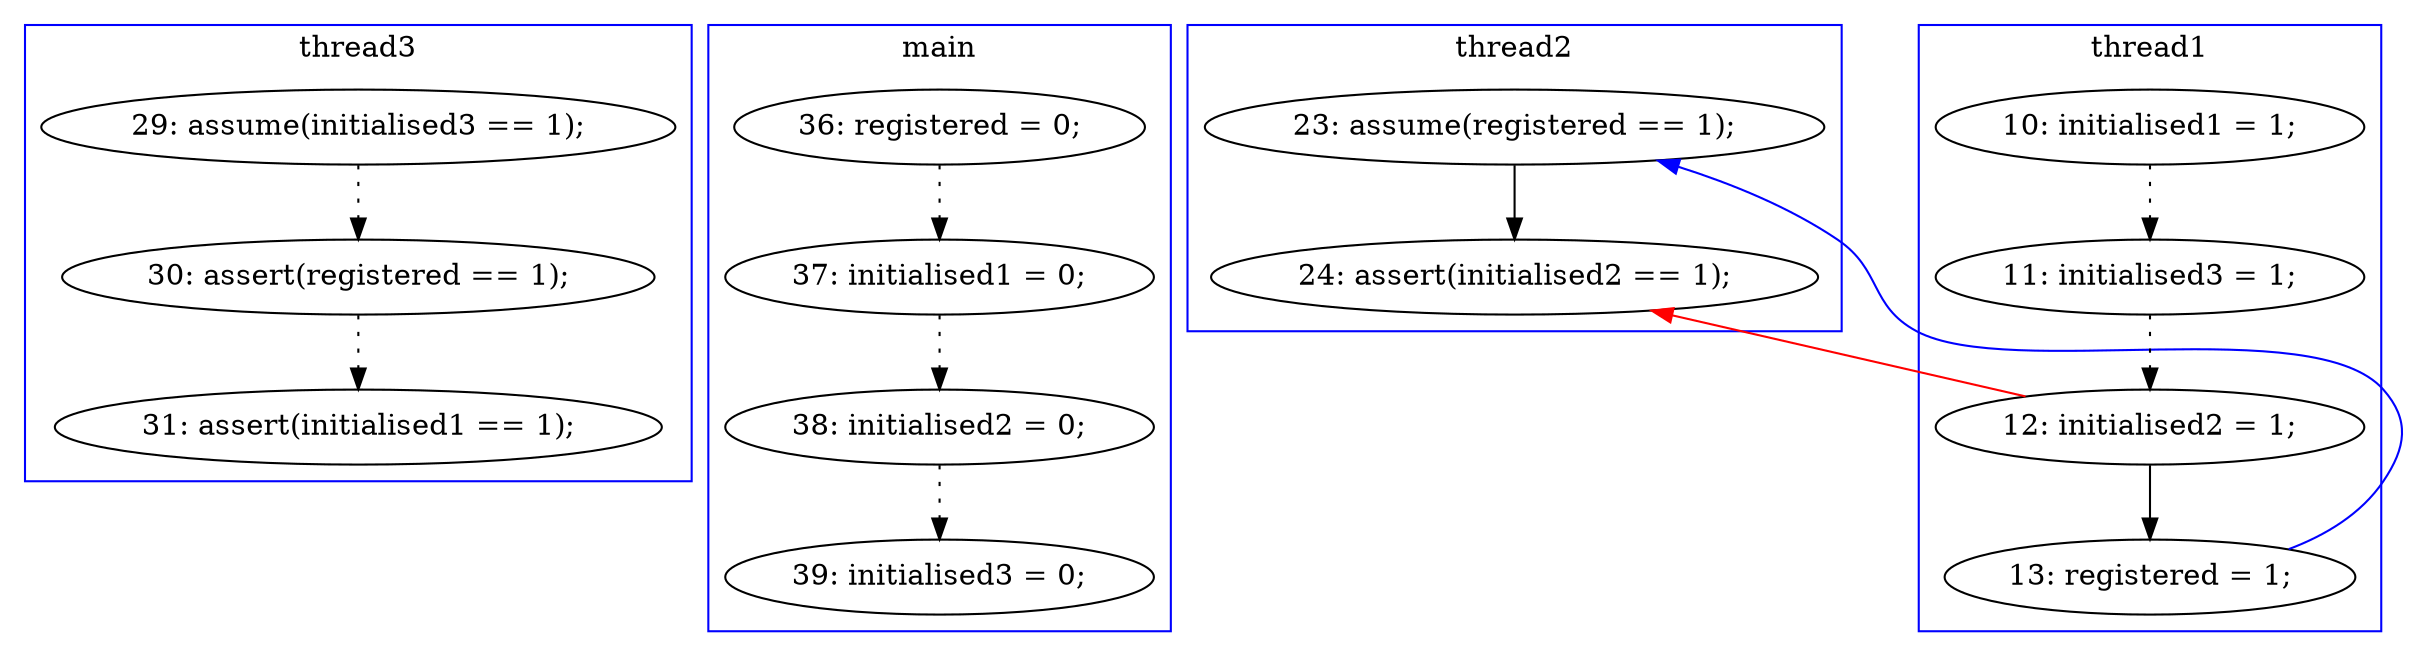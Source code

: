 digraph ProofObject {
	25 -> 27 [style = dotted, color = black]
	2 -> 3 [style = dotted, color = black]
	14 -> 16 [color = Black]
	16 -> 18 [color = Blue, constraint = false]
	11 -> 13 [style = dotted, color = black]
	13 -> 14 [style = dotted, color = black]
	18 -> 22 [color = Black]
	14 -> 22 [color = Red, constraint = false]
	4 -> 5 [style = dotted, color = black]
	3 -> 4 [style = dotted, color = black]
	20 -> 25 [style = dotted, color = black]
	subgraph cluster2 {
		label = thread2
		color = blue
		18  [label = "23: assume(registered == 1);"]
		22  [label = "24: assert(initialised2 == 1);"]
	}
	subgraph cluster0 {
		label = main
		color = blue
		4  [label = "38: initialised2 = 0;"]
		3  [label = "37: initialised1 = 0;"]
		2  [label = "36: registered = 0;"]
		5  [label = "39: initialised3 = 0;"]
	}
	subgraph cluster1 {
		label = thread1
		color = blue
		13  [label = "11: initialised3 = 1;"]
		16  [label = "13: registered = 1;"]
		11  [label = "10: initialised1 = 1;"]
		14  [label = "12: initialised2 = 1;"]
	}
	subgraph cluster3 {
		label = thread3
		color = blue
		27  [label = "31: assert(initialised1 == 1);"]
		20  [label = "29: assume(initialised3 == 1);"]
		25  [label = "30: assert(registered == 1);"]
	}
}